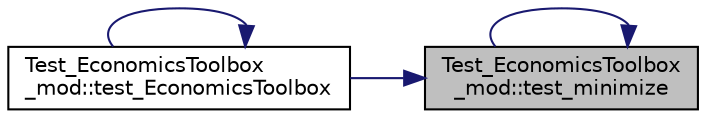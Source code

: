 digraph "Test_EconomicsToolbox_mod::test_minimize"
{
 // LATEX_PDF_SIZE
  edge [fontname="Helvetica",fontsize="10",labelfontname="Helvetica",labelfontsize="10"];
  node [fontname="Helvetica",fontsize="10",shape=record];
  rankdir="RL";
  Node1 [label="Test_EconomicsToolbox\l_mod::test_minimize",height=0.2,width=0.4,color="black", fillcolor="grey75", style="filled", fontcolor="black",tooltip=" "];
  Node1 -> Node2 [dir="back",color="midnightblue",fontsize="10",style="solid"];
  Node2 [label="Test_EconomicsToolbox\l_mod::test_EconomicsToolbox",height=0.2,width=0.4,color="black", fillcolor="white", style="filled",URL="$namespaceTest__EconomicsToolbox__mod.html#a875f9223bcccbf36fdcf63085a56acd0",tooltip=" "];
  Node2 -> Node2 [dir="back",color="midnightblue",fontsize="10",style="solid"];
  Node1 -> Node1 [dir="back",color="midnightblue",fontsize="10",style="solid"];
}
